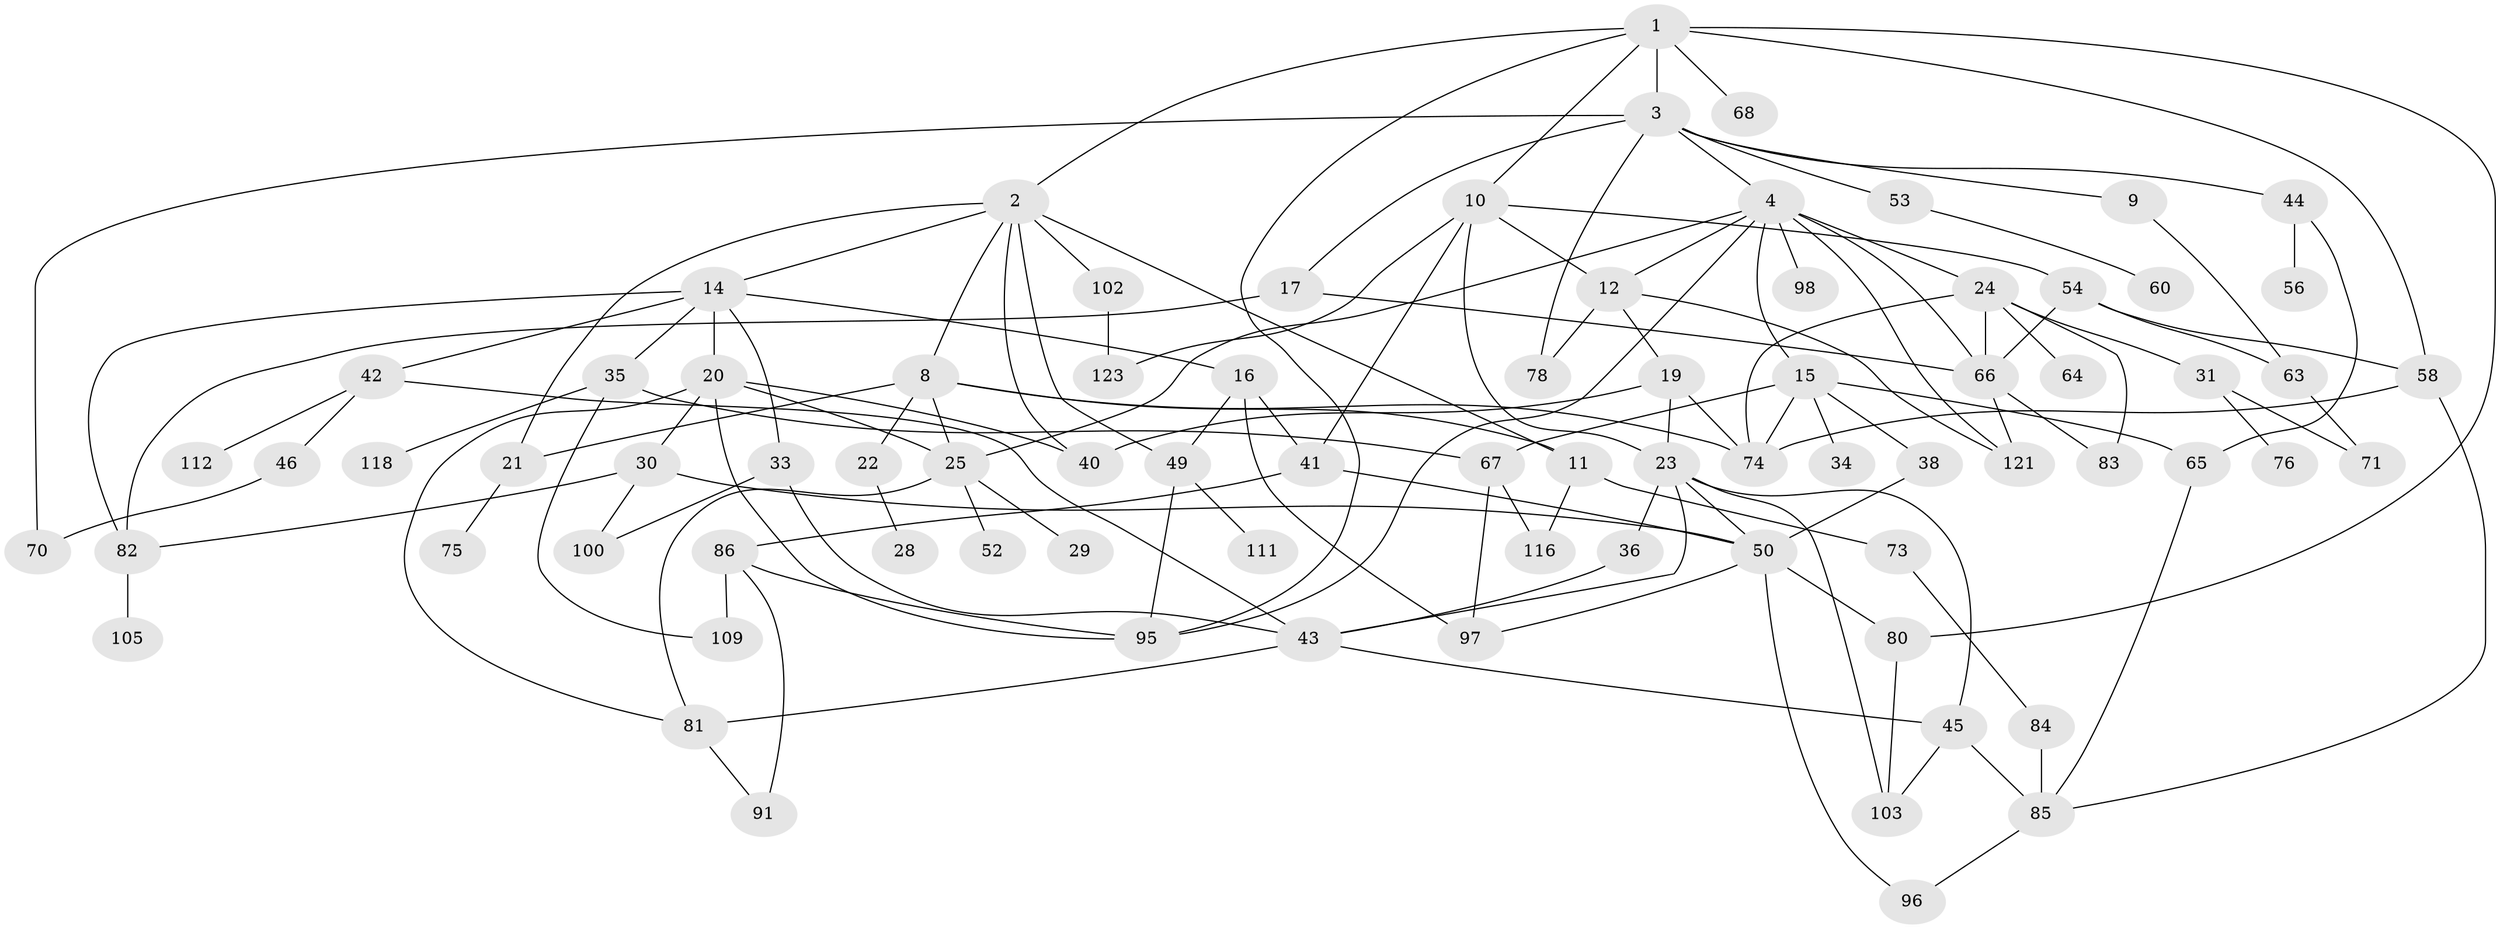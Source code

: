 // original degree distribution, {6: 0.04878048780487805, 5: 0.08130081300813008, 8: 0.016260162601626018, 2: 0.3089430894308943, 4: 0.17073170731707318, 3: 0.21138211382113822, 1: 0.16260162601626016}
// Generated by graph-tools (version 1.1) at 2025/10/02/27/25 16:10:53]
// undirected, 80 vertices, 135 edges
graph export_dot {
graph [start="1"]
  node [color=gray90,style=filled];
  1 [super="+47"];
  2 [super="+5"];
  3 [super="+6"];
  4 [super="+7"];
  8 [super="+26"];
  9;
  10;
  11 [super="+72"];
  12 [super="+13"];
  14 [super="+27"];
  15 [super="+18"];
  16 [super="+39"];
  17 [super="+61"];
  19 [super="+115"];
  20 [super="+93"];
  21;
  22;
  23 [super="+32"];
  24 [super="+99"];
  25 [super="+37"];
  28;
  29;
  30 [super="+108"];
  31 [super="+122"];
  33 [super="+59"];
  34;
  35 [super="+117"];
  36;
  38;
  40 [super="+62"];
  41 [super="+77"];
  42 [super="+51"];
  43 [super="+57"];
  44 [super="+55"];
  45 [super="+48"];
  46;
  49 [super="+104"];
  50 [super="+119"];
  52;
  53;
  54 [super="+87"];
  56;
  58 [super="+90"];
  60;
  63 [super="+69"];
  64;
  65 [super="+79"];
  66 [super="+94"];
  67 [super="+89"];
  68;
  70;
  71;
  73;
  74 [super="+92"];
  75;
  76;
  78 [super="+113"];
  80 [super="+106"];
  81;
  82 [super="+88"];
  83;
  84 [super="+101"];
  85 [super="+110"];
  86 [super="+107"];
  91;
  95 [super="+114"];
  96;
  97;
  98;
  100 [super="+120"];
  102;
  103;
  105;
  109;
  111;
  112;
  116;
  118;
  121;
  123;
  1 -- 2;
  1 -- 3;
  1 -- 10;
  1 -- 68;
  1 -- 80;
  1 -- 58;
  1 -- 95;
  2 -- 14;
  2 -- 21;
  2 -- 102;
  2 -- 49;
  2 -- 8;
  2 -- 11;
  2 -- 40;
  3 -- 4;
  3 -- 9;
  3 -- 17;
  3 -- 53;
  3 -- 70;
  3 -- 78;
  3 -- 44;
  4 -- 15;
  4 -- 95;
  4 -- 66;
  4 -- 24 [weight=2];
  4 -- 12;
  4 -- 121;
  4 -- 98;
  4 -- 25;
  8 -- 22;
  8 -- 11;
  8 -- 25;
  8 -- 74;
  8 -- 21;
  9 -- 63;
  10 -- 12;
  10 -- 41;
  10 -- 54;
  10 -- 123;
  10 -- 23;
  11 -- 73;
  11 -- 116;
  12 -- 78 [weight=2];
  12 -- 121;
  12 -- 19;
  14 -- 16;
  14 -- 20;
  14 -- 33;
  14 -- 82;
  14 -- 35;
  14 -- 42;
  15 -- 67;
  15 -- 34;
  15 -- 38;
  15 -- 65;
  15 -- 74;
  16 -- 41;
  16 -- 97;
  16 -- 49;
  17 -- 82;
  17 -- 66;
  19 -- 23;
  19 -- 40;
  19 -- 74;
  20 -- 25;
  20 -- 30;
  20 -- 81;
  20 -- 40;
  20 -- 95;
  21 -- 75;
  22 -- 28;
  23 -- 36;
  23 -- 45;
  23 -- 103;
  23 -- 43;
  23 -- 50;
  24 -- 31;
  24 -- 64;
  24 -- 66;
  24 -- 83;
  24 -- 74;
  25 -- 29;
  25 -- 81;
  25 -- 52;
  30 -- 50;
  30 -- 82;
  30 -- 100;
  31 -- 76;
  31 -- 71;
  33 -- 100;
  33 -- 43;
  35 -- 109;
  35 -- 118;
  35 -- 67;
  36 -- 43;
  38 -- 50;
  41 -- 50;
  41 -- 86;
  42 -- 43;
  42 -- 46;
  42 -- 112;
  43 -- 81;
  43 -- 45;
  44 -- 56;
  44 -- 65;
  45 -- 85;
  45 -- 103;
  46 -- 70;
  49 -- 95;
  49 -- 111;
  50 -- 96;
  50 -- 97;
  50 -- 80;
  53 -- 60;
  54 -- 66;
  54 -- 58;
  54 -- 63;
  58 -- 85;
  58 -- 74;
  63 -- 71;
  65 -- 85;
  66 -- 83;
  66 -- 121;
  67 -- 97;
  67 -- 116;
  73 -- 84;
  80 -- 103;
  81 -- 91;
  82 -- 105;
  84 -- 85;
  85 -- 96;
  86 -- 109;
  86 -- 91;
  86 -- 95;
  102 -- 123;
}
